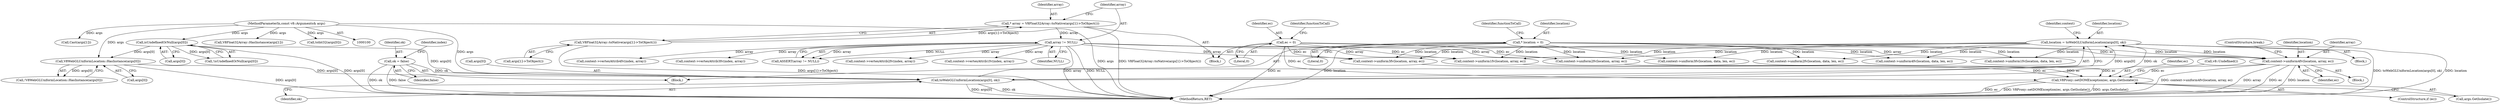 digraph "0_Chrome_e9372a1bfd3588a80fcf49aa07321f0971dd6091_64@pointer" {
"1000207" [label="(Call,context->uniform4fv(location, array, ec))"];
"1000154" [label="(Call,location = toWebGLUniformLocation(args[0], ok))"];
"1000156" [label="(Call,toWebGLUniformLocation(args[0], ok))"];
"1000141" [label="(Call,isUndefinedOrNull(args[0]))"];
"1000101" [label="(MethodParameterIn,const v8::Arguments& args)"];
"1000146" [label="(Call,V8WebGLUniformLocation::HasInstance(args[0]))"];
"1000111" [label="(Call,ok = false)"];
"1000120" [label="(Call,* location = 0)"];
"1000178" [label="(Call,array != NULL)"];
"1000173" [label="(Call,* array = V8Float32Array::toNative(args[1]->ToObject()))"];
"1000175" [label="(Call,V8Float32Array::toNative(args[1]->ToObject()))"];
"1000182" [label="(Call,ec = 0)"];
"1000237" [label="(Call,V8Proxy::setDOMException(ec, args.GetIsolate()))"];
"1000218" [label="(Call,context->vertexAttrib2fv(index, array))"];
"1000142" [label="(Call,args[0])"];
"1000183" [label="(Identifier,ec)"];
"1000213" [label="(Call,context->vertexAttrib1fv(index, array))"];
"1000175" [label="(Call,V8Float32Array::toNative(args[1]->ToObject()))"];
"1000211" [label="(ControlStructure,break;)"];
"1000111" [label="(Call,ok = false)"];
"1000113" [label="(Identifier,false)"];
"1000251" [label="(Call,Cast(args[1]))"];
"1000207" [label="(Call,context->uniform4fv(location, array, ec))"];
"1000163" [label="(Identifier,context)"];
"1000282" [label="(Call,context->uniform1fv(location, data, len, ec))"];
"1000160" [label="(Identifier,ok)"];
"1000208" [label="(Identifier,location)"];
"1000235" [label="(ControlStructure,if (ec))"];
"1000345" [label="(MethodReturn,RET)"];
"1000120" [label="(Call,* location = 0)"];
"1000125" [label="(Identifier,functionToCall)"];
"1000156" [label="(Call,toWebGLUniformLocation(args[0], ok))"];
"1000201" [label="(Call,context->uniform3fv(location, array, ec))"];
"1000167" [label="(Call,V8Float32Array::HasInstance(args[1]))"];
"1000157" [label="(Call,args[0])"];
"1000103" [label="(Block,)"];
"1000210" [label="(Identifier,ec)"];
"1000180" [label="(Identifier,NULL)"];
"1000122" [label="(Literal,0)"];
"1000171" [label="(Block,)"];
"1000155" [label="(Identifier,location)"];
"1000296" [label="(Call,context->uniform3fv(location, data, len, ec))"];
"1000140" [label="(Call,!isUndefinedOrNull(args[0]))"];
"1000189" [label="(Call,context->uniform1fv(location, array, ec))"];
"1000289" [label="(Call,context->uniform2fv(location, data, len, ec))"];
"1000303" [label="(Call,context->uniform4fv(location, data, len, ec))"];
"1000237" [label="(Call,V8Proxy::setDOMException(ec, args.GetIsolate()))"];
"1000173" [label="(Call,* array = V8Float32Array::toNative(args[1]->ToObject()))"];
"1000241" [label="(Call,v8::Undefined())"];
"1000147" [label="(Call,args[0])"];
"1000186" [label="(Identifier,functionToCall)"];
"1000141" [label="(Call,isUndefinedOrNull(args[0]))"];
"1000174" [label="(Identifier,array)"];
"1000176" [label="(Call,args[1]->ToObject())"];
"1000128" [label="(Call,toInt32(args[0]))"];
"1000209" [label="(Identifier,array)"];
"1000116" [label="(Identifier,index)"];
"1000133" [label="(Block,)"];
"1000187" [label="(Block,)"];
"1000228" [label="(Call,context->vertexAttrib4fv(index, array))"];
"1000184" [label="(Literal,0)"];
"1000223" [label="(Call,context->vertexAttrib3fv(index, array))"];
"1000178" [label="(Call,array != NULL)"];
"1000177" [label="(Call,ASSERT(array != NULL))"];
"1000238" [label="(Identifier,ec)"];
"1000112" [label="(Identifier,ok)"];
"1000182" [label="(Call,ec = 0)"];
"1000121" [label="(Identifier,location)"];
"1000179" [label="(Identifier,array)"];
"1000195" [label="(Call,context->uniform2fv(location, array, ec))"];
"1000146" [label="(Call,V8WebGLUniformLocation::HasInstance(args[0]))"];
"1000101" [label="(MethodParameterIn,const v8::Arguments& args)"];
"1000154" [label="(Call,location = toWebGLUniformLocation(args[0], ok))"];
"1000239" [label="(Call,args.GetIsolate())"];
"1000145" [label="(Call,!V8WebGLUniformLocation::HasInstance(args[0]))"];
"1000207" -> "1000187"  [label="AST: "];
"1000207" -> "1000210"  [label="CFG: "];
"1000208" -> "1000207"  [label="AST: "];
"1000209" -> "1000207"  [label="AST: "];
"1000210" -> "1000207"  [label="AST: "];
"1000211" -> "1000207"  [label="CFG: "];
"1000207" -> "1000345"  [label="DDG: array"];
"1000207" -> "1000345"  [label="DDG: ec"];
"1000207" -> "1000345"  [label="DDG: location"];
"1000207" -> "1000345"  [label="DDG: context->uniform4fv(location, array, ec)"];
"1000154" -> "1000207"  [label="DDG: location"];
"1000120" -> "1000207"  [label="DDG: location"];
"1000178" -> "1000207"  [label="DDG: array"];
"1000182" -> "1000207"  [label="DDG: ec"];
"1000207" -> "1000237"  [label="DDG: ec"];
"1000154" -> "1000133"  [label="AST: "];
"1000154" -> "1000156"  [label="CFG: "];
"1000155" -> "1000154"  [label="AST: "];
"1000156" -> "1000154"  [label="AST: "];
"1000163" -> "1000154"  [label="CFG: "];
"1000154" -> "1000345"  [label="DDG: location"];
"1000154" -> "1000345"  [label="DDG: toWebGLUniformLocation(args[0], ok)"];
"1000156" -> "1000154"  [label="DDG: args[0]"];
"1000156" -> "1000154"  [label="DDG: ok"];
"1000154" -> "1000189"  [label="DDG: location"];
"1000154" -> "1000195"  [label="DDG: location"];
"1000154" -> "1000201"  [label="DDG: location"];
"1000154" -> "1000282"  [label="DDG: location"];
"1000154" -> "1000289"  [label="DDG: location"];
"1000154" -> "1000296"  [label="DDG: location"];
"1000154" -> "1000303"  [label="DDG: location"];
"1000156" -> "1000160"  [label="CFG: "];
"1000157" -> "1000156"  [label="AST: "];
"1000160" -> "1000156"  [label="AST: "];
"1000156" -> "1000345"  [label="DDG: args[0]"];
"1000156" -> "1000345"  [label="DDG: ok"];
"1000141" -> "1000156"  [label="DDG: args[0]"];
"1000146" -> "1000156"  [label="DDG: args[0]"];
"1000101" -> "1000156"  [label="DDG: args"];
"1000111" -> "1000156"  [label="DDG: ok"];
"1000141" -> "1000140"  [label="AST: "];
"1000141" -> "1000142"  [label="CFG: "];
"1000142" -> "1000141"  [label="AST: "];
"1000140" -> "1000141"  [label="CFG: "];
"1000141" -> "1000345"  [label="DDG: args[0]"];
"1000141" -> "1000140"  [label="DDG: args[0]"];
"1000101" -> "1000141"  [label="DDG: args"];
"1000141" -> "1000146"  [label="DDG: args[0]"];
"1000101" -> "1000100"  [label="AST: "];
"1000101" -> "1000345"  [label="DDG: args"];
"1000101" -> "1000128"  [label="DDG: args"];
"1000101" -> "1000146"  [label="DDG: args"];
"1000101" -> "1000167"  [label="DDG: args"];
"1000101" -> "1000251"  [label="DDG: args"];
"1000146" -> "1000145"  [label="AST: "];
"1000146" -> "1000147"  [label="CFG: "];
"1000147" -> "1000146"  [label="AST: "];
"1000145" -> "1000146"  [label="CFG: "];
"1000146" -> "1000345"  [label="DDG: args[0]"];
"1000146" -> "1000145"  [label="DDG: args[0]"];
"1000111" -> "1000103"  [label="AST: "];
"1000111" -> "1000113"  [label="CFG: "];
"1000112" -> "1000111"  [label="AST: "];
"1000113" -> "1000111"  [label="AST: "];
"1000116" -> "1000111"  [label="CFG: "];
"1000111" -> "1000345"  [label="DDG: ok"];
"1000111" -> "1000345"  [label="DDG: false"];
"1000120" -> "1000103"  [label="AST: "];
"1000120" -> "1000122"  [label="CFG: "];
"1000121" -> "1000120"  [label="AST: "];
"1000122" -> "1000120"  [label="AST: "];
"1000125" -> "1000120"  [label="CFG: "];
"1000120" -> "1000345"  [label="DDG: location"];
"1000120" -> "1000189"  [label="DDG: location"];
"1000120" -> "1000195"  [label="DDG: location"];
"1000120" -> "1000201"  [label="DDG: location"];
"1000120" -> "1000282"  [label="DDG: location"];
"1000120" -> "1000289"  [label="DDG: location"];
"1000120" -> "1000296"  [label="DDG: location"];
"1000120" -> "1000303"  [label="DDG: location"];
"1000178" -> "1000177"  [label="AST: "];
"1000178" -> "1000180"  [label="CFG: "];
"1000179" -> "1000178"  [label="AST: "];
"1000180" -> "1000178"  [label="AST: "];
"1000177" -> "1000178"  [label="CFG: "];
"1000178" -> "1000345"  [label="DDG: array"];
"1000178" -> "1000345"  [label="DDG: NULL"];
"1000178" -> "1000177"  [label="DDG: array"];
"1000178" -> "1000177"  [label="DDG: NULL"];
"1000173" -> "1000178"  [label="DDG: array"];
"1000178" -> "1000189"  [label="DDG: array"];
"1000178" -> "1000195"  [label="DDG: array"];
"1000178" -> "1000201"  [label="DDG: array"];
"1000178" -> "1000213"  [label="DDG: array"];
"1000178" -> "1000218"  [label="DDG: array"];
"1000178" -> "1000223"  [label="DDG: array"];
"1000178" -> "1000228"  [label="DDG: array"];
"1000173" -> "1000171"  [label="AST: "];
"1000173" -> "1000175"  [label="CFG: "];
"1000174" -> "1000173"  [label="AST: "];
"1000175" -> "1000173"  [label="AST: "];
"1000179" -> "1000173"  [label="CFG: "];
"1000173" -> "1000345"  [label="DDG: V8Float32Array::toNative(args[1]->ToObject())"];
"1000175" -> "1000173"  [label="DDG: args[1]->ToObject()"];
"1000175" -> "1000176"  [label="CFG: "];
"1000176" -> "1000175"  [label="AST: "];
"1000175" -> "1000345"  [label="DDG: args[1]->ToObject()"];
"1000182" -> "1000171"  [label="AST: "];
"1000182" -> "1000184"  [label="CFG: "];
"1000183" -> "1000182"  [label="AST: "];
"1000184" -> "1000182"  [label="AST: "];
"1000186" -> "1000182"  [label="CFG: "];
"1000182" -> "1000345"  [label="DDG: ec"];
"1000182" -> "1000189"  [label="DDG: ec"];
"1000182" -> "1000195"  [label="DDG: ec"];
"1000182" -> "1000201"  [label="DDG: ec"];
"1000182" -> "1000237"  [label="DDG: ec"];
"1000237" -> "1000235"  [label="AST: "];
"1000237" -> "1000239"  [label="CFG: "];
"1000238" -> "1000237"  [label="AST: "];
"1000239" -> "1000237"  [label="AST: "];
"1000241" -> "1000237"  [label="CFG: "];
"1000237" -> "1000345"  [label="DDG: V8Proxy::setDOMException(ec, args.GetIsolate())"];
"1000237" -> "1000345"  [label="DDG: args.GetIsolate()"];
"1000237" -> "1000345"  [label="DDG: ec"];
"1000189" -> "1000237"  [label="DDG: ec"];
"1000201" -> "1000237"  [label="DDG: ec"];
"1000195" -> "1000237"  [label="DDG: ec"];
}
